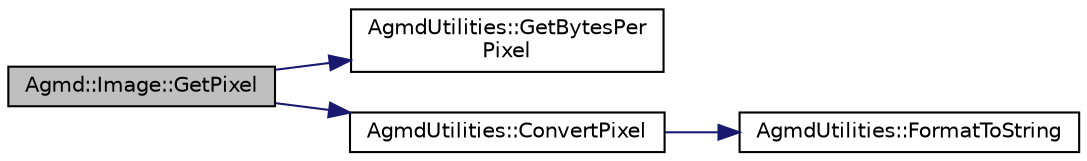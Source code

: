 digraph "Agmd::Image::GetPixel"
{
  edge [fontname="Helvetica",fontsize="10",labelfontname="Helvetica",labelfontsize="10"];
  node [fontname="Helvetica",fontsize="10",shape=record];
  rankdir="LR";
  Node1 [label="Agmd::Image::GetPixel",height=0.2,width=0.4,color="black", fillcolor="grey75", style="filled" fontcolor="black"];
  Node1 -> Node2 [color="midnightblue",fontsize="10",style="solid"];
  Node2 [label="AgmdUtilities::GetBytesPer\lPixel",height=0.2,width=0.4,color="black", fillcolor="white", style="filled",URL="$namespace_agmd_utilities.html#a2652f08860fb5eb126af8afd4245b96a"];
  Node1 -> Node3 [color="midnightblue",fontsize="10",style="solid"];
  Node3 [label="AgmdUtilities::ConvertPixel",height=0.2,width=0.4,color="black", fillcolor="white", style="filled",URL="$namespace_agmd_utilities.html#a869c26bd9d35ce976f114f571ef0b8a4"];
  Node3 -> Node4 [color="midnightblue",fontsize="10",style="solid"];
  Node4 [label="AgmdUtilities::FormatToString",height=0.2,width=0.4,color="black", fillcolor="white", style="filled",URL="$namespace_agmd_utilities.html#af4b737723de85a01ece1c8132702c087"];
}
